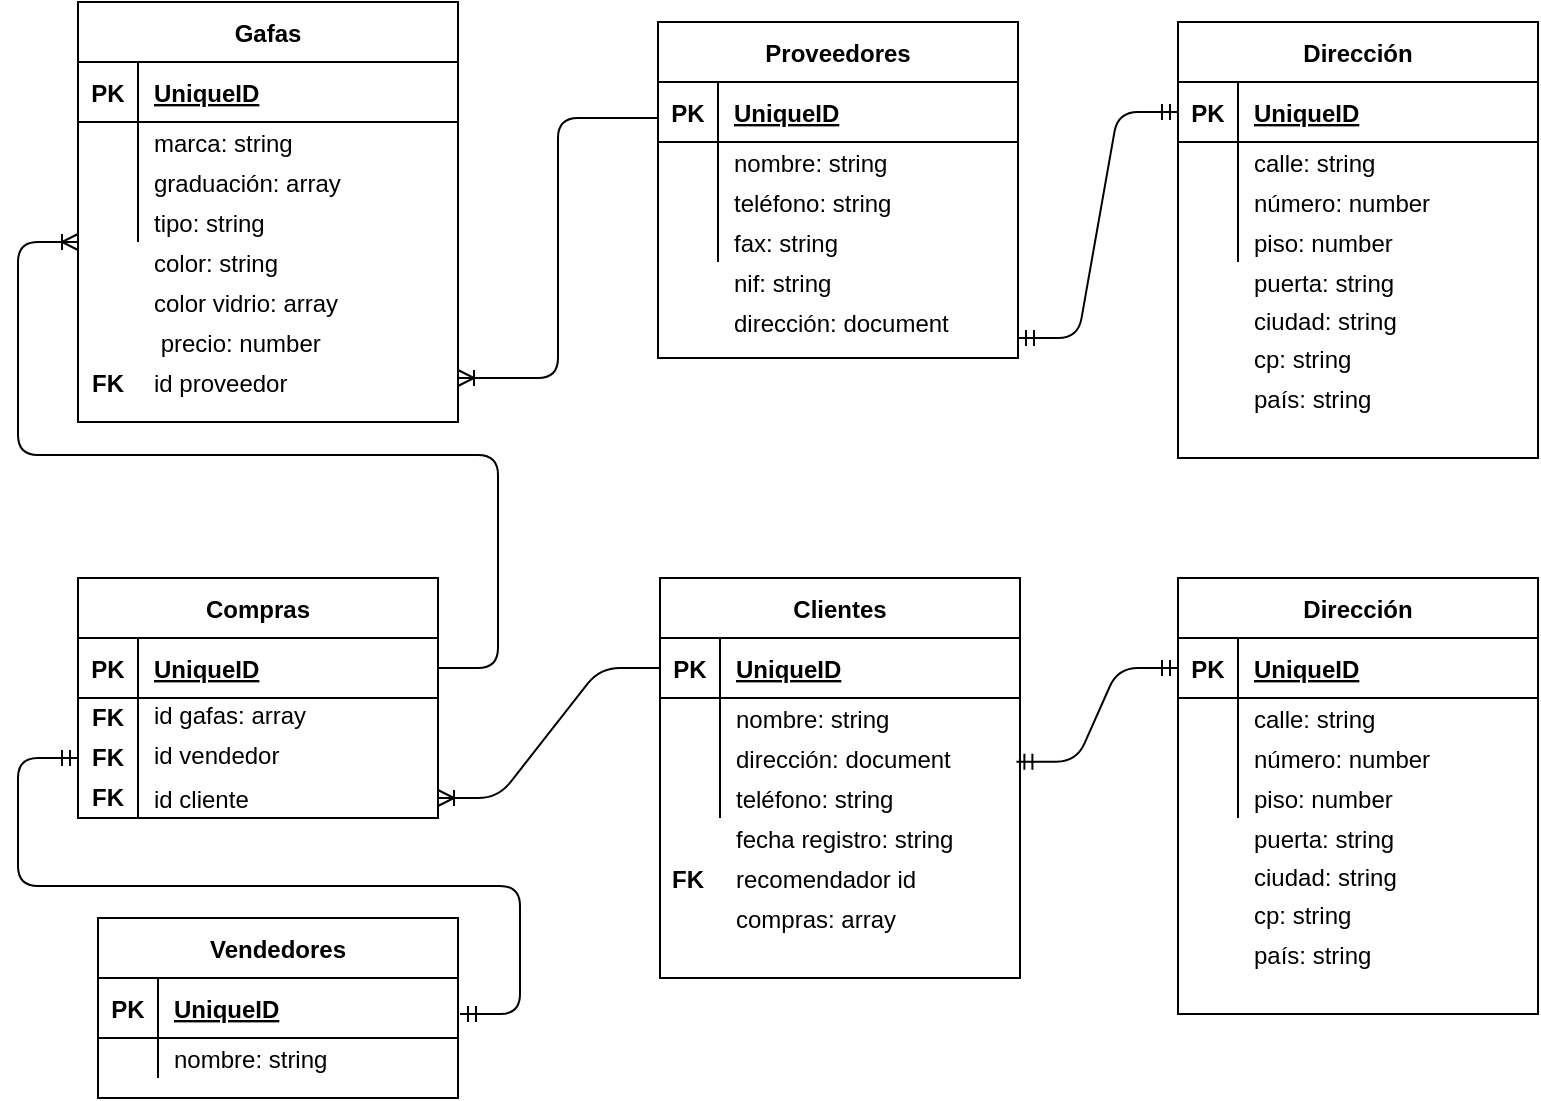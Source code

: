 <mxfile version="14.6.8" type="device"><diagram id="4J3JW-3E3MVJyi-9fEN4" name="Page-1"><mxGraphModel dx="1462" dy="716" grid="1" gridSize="10" guides="1" tooltips="1" connect="1" arrows="1" fold="1" page="1" pageScale="1" pageWidth="827" pageHeight="1169" math="0" shadow="0"><root><mxCell id="0"/><mxCell id="1" parent="0"/><mxCell id="1CFol1CDiHy1a1L2gx2T-64" value="Gafas" style="shape=table;startSize=30;container=1;collapsible=1;childLayout=tableLayout;fixedRows=1;rowLines=0;fontStyle=1;align=center;resizeLast=1;labelBackgroundColor=#ffffff;" parent="1" vertex="1"><mxGeometry x="160" y="2" width="190" height="210" as="geometry"/></mxCell><mxCell id="1CFol1CDiHy1a1L2gx2T-65" value="" style="shape=partialRectangle;collapsible=0;dropTarget=0;pointerEvents=0;fillColor=none;top=0;left=0;bottom=1;right=0;points=[[0,0.5],[1,0.5]];portConstraint=eastwest;" parent="1CFol1CDiHy1a1L2gx2T-64" vertex="1"><mxGeometry y="30" width="190" height="30" as="geometry"/></mxCell><mxCell id="1CFol1CDiHy1a1L2gx2T-66" value="PK" style="shape=partialRectangle;connectable=0;fillColor=none;top=0;left=0;bottom=0;right=0;fontStyle=1;overflow=hidden;" parent="1CFol1CDiHy1a1L2gx2T-65" vertex="1"><mxGeometry width="30" height="30" as="geometry"/></mxCell><mxCell id="1CFol1CDiHy1a1L2gx2T-67" value="UniqueID" style="shape=partialRectangle;connectable=0;fillColor=none;top=0;left=0;bottom=0;right=0;align=left;spacingLeft=6;fontStyle=5;overflow=hidden;" parent="1CFol1CDiHy1a1L2gx2T-65" vertex="1"><mxGeometry x="30" width="160" height="30" as="geometry"/></mxCell><mxCell id="1CFol1CDiHy1a1L2gx2T-68" value="" style="shape=partialRectangle;collapsible=0;dropTarget=0;pointerEvents=0;fillColor=none;top=0;left=0;bottom=0;right=0;points=[[0,0.5],[1,0.5]];portConstraint=eastwest;" parent="1CFol1CDiHy1a1L2gx2T-64" vertex="1"><mxGeometry y="60" width="190" height="20" as="geometry"/></mxCell><mxCell id="1CFol1CDiHy1a1L2gx2T-69" value="" style="shape=partialRectangle;connectable=0;fillColor=none;top=0;left=0;bottom=0;right=0;editable=1;overflow=hidden;" parent="1CFol1CDiHy1a1L2gx2T-68" vertex="1"><mxGeometry width="30" height="20" as="geometry"/></mxCell><mxCell id="1CFol1CDiHy1a1L2gx2T-70" value="marca: string" style="shape=partialRectangle;connectable=0;fillColor=none;top=0;left=0;bottom=0;right=0;align=left;spacingLeft=6;overflow=hidden;" parent="1CFol1CDiHy1a1L2gx2T-68" vertex="1"><mxGeometry x="30" width="160" height="20" as="geometry"/></mxCell><mxCell id="1CFol1CDiHy1a1L2gx2T-71" value="" style="shape=partialRectangle;collapsible=0;dropTarget=0;pointerEvents=0;fillColor=none;top=0;left=0;bottom=0;right=0;points=[[0,0.5],[1,0.5]];portConstraint=eastwest;" parent="1CFol1CDiHy1a1L2gx2T-64" vertex="1"><mxGeometry y="80" width="190" height="20" as="geometry"/></mxCell><mxCell id="1CFol1CDiHy1a1L2gx2T-72" value="" style="shape=partialRectangle;connectable=0;fillColor=none;top=0;left=0;bottom=0;right=0;editable=1;overflow=hidden;" parent="1CFol1CDiHy1a1L2gx2T-71" vertex="1"><mxGeometry width="30" height="20" as="geometry"/></mxCell><mxCell id="1CFol1CDiHy1a1L2gx2T-73" value="graduación: array" style="shape=partialRectangle;connectable=0;fillColor=none;top=0;left=0;bottom=0;right=0;align=left;spacingLeft=6;overflow=hidden;" parent="1CFol1CDiHy1a1L2gx2T-71" vertex="1"><mxGeometry x="30" width="160" height="20" as="geometry"/></mxCell><mxCell id="1CFol1CDiHy1a1L2gx2T-74" value="" style="shape=partialRectangle;collapsible=0;dropTarget=0;pointerEvents=0;fillColor=none;top=0;left=0;bottom=0;right=0;points=[[0,0.5],[1,0.5]];portConstraint=eastwest;" parent="1CFol1CDiHy1a1L2gx2T-64" vertex="1"><mxGeometry y="100" width="190" height="20" as="geometry"/></mxCell><mxCell id="1CFol1CDiHy1a1L2gx2T-75" value="" style="shape=partialRectangle;connectable=0;fillColor=none;top=0;left=0;bottom=0;right=0;editable=1;overflow=hidden;" parent="1CFol1CDiHy1a1L2gx2T-74" vertex="1"><mxGeometry width="30" height="20" as="geometry"/></mxCell><mxCell id="1CFol1CDiHy1a1L2gx2T-76" value="tipo: string" style="shape=partialRectangle;connectable=0;fillColor=none;top=0;left=0;bottom=0;right=0;align=left;spacingLeft=6;overflow=hidden;" parent="1CFol1CDiHy1a1L2gx2T-74" vertex="1"><mxGeometry x="30" width="160" height="20" as="geometry"/></mxCell><mxCell id="1CFol1CDiHy1a1L2gx2T-77" value="color: string" style="shape=partialRectangle;connectable=0;fillColor=none;top=0;left=0;bottom=0;right=0;align=left;spacingLeft=6;overflow=hidden;" parent="1" vertex="1"><mxGeometry x="190" y="122" width="150" height="20" as="geometry"/></mxCell><mxCell id="1CFol1CDiHy1a1L2gx2T-78" value="color vidrio: array" style="shape=partialRectangle;connectable=0;fillColor=none;top=0;left=0;bottom=0;right=0;align=left;spacingLeft=6;overflow=hidden;" parent="1" vertex="1"><mxGeometry x="190" y="142" width="150" height="20" as="geometry"/></mxCell><mxCell id="1CFol1CDiHy1a1L2gx2T-79" value=" precio: number" style="shape=partialRectangle;connectable=0;fillColor=none;top=0;left=0;bottom=0;right=0;align=left;spacingLeft=6;overflow=hidden;" parent="1" vertex="1"><mxGeometry x="190" y="162" width="150" height="20" as="geometry"/></mxCell><mxCell id="1CFol1CDiHy1a1L2gx2T-80" value="id proveedor" style="shape=partialRectangle;connectable=0;fillColor=none;top=0;left=0;bottom=0;right=0;align=left;spacingLeft=6;overflow=hidden;" parent="1" vertex="1"><mxGeometry x="190" y="182" width="150" height="20" as="geometry"/></mxCell><mxCell id="1CFol1CDiHy1a1L2gx2T-81" value="FK" style="shape=partialRectangle;connectable=0;fillColor=none;top=0;left=0;bottom=0;right=0;fontStyle=1;overflow=hidden;" parent="1" vertex="1"><mxGeometry x="160" y="177" width="30" height="30" as="geometry"/></mxCell><mxCell id="1CFol1CDiHy1a1L2gx2T-87" value="Proveedores" style="shape=table;startSize=30;container=1;collapsible=1;childLayout=tableLayout;fixedRows=1;rowLines=0;fontStyle=1;align=center;resizeLast=1;labelBackgroundColor=#ffffff;" parent="1" vertex="1"><mxGeometry x="450" y="12" width="180" height="168" as="geometry"/></mxCell><mxCell id="1CFol1CDiHy1a1L2gx2T-88" value="" style="shape=partialRectangle;collapsible=0;dropTarget=0;pointerEvents=0;fillColor=none;top=0;left=0;bottom=1;right=0;points=[[0,0.5],[1,0.5]];portConstraint=eastwest;" parent="1CFol1CDiHy1a1L2gx2T-87" vertex="1"><mxGeometry y="30" width="180" height="30" as="geometry"/></mxCell><mxCell id="1CFol1CDiHy1a1L2gx2T-89" value="PK" style="shape=partialRectangle;connectable=0;fillColor=none;top=0;left=0;bottom=0;right=0;fontStyle=1;overflow=hidden;" parent="1CFol1CDiHy1a1L2gx2T-88" vertex="1"><mxGeometry width="30" height="30" as="geometry"/></mxCell><mxCell id="1CFol1CDiHy1a1L2gx2T-90" value="UniqueID" style="shape=partialRectangle;connectable=0;fillColor=none;top=0;left=0;bottom=0;right=0;align=left;spacingLeft=6;fontStyle=5;overflow=hidden;" parent="1CFol1CDiHy1a1L2gx2T-88" vertex="1"><mxGeometry x="30" width="150" height="30" as="geometry"/></mxCell><mxCell id="1CFol1CDiHy1a1L2gx2T-91" value="" style="shape=partialRectangle;collapsible=0;dropTarget=0;pointerEvents=0;fillColor=none;top=0;left=0;bottom=0;right=0;points=[[0,0.5],[1,0.5]];portConstraint=eastwest;" parent="1CFol1CDiHy1a1L2gx2T-87" vertex="1"><mxGeometry y="60" width="180" height="20" as="geometry"/></mxCell><mxCell id="1CFol1CDiHy1a1L2gx2T-92" value="" style="shape=partialRectangle;connectable=0;fillColor=none;top=0;left=0;bottom=0;right=0;editable=1;overflow=hidden;" parent="1CFol1CDiHy1a1L2gx2T-91" vertex="1"><mxGeometry width="30" height="20" as="geometry"/></mxCell><mxCell id="1CFol1CDiHy1a1L2gx2T-93" value="nombre: string" style="shape=partialRectangle;connectable=0;fillColor=none;top=0;left=0;bottom=0;right=0;align=left;spacingLeft=6;overflow=hidden;" parent="1CFol1CDiHy1a1L2gx2T-91" vertex="1"><mxGeometry x="30" width="150" height="20" as="geometry"/></mxCell><mxCell id="1CFol1CDiHy1a1L2gx2T-94" value="" style="shape=partialRectangle;collapsible=0;dropTarget=0;pointerEvents=0;fillColor=none;top=0;left=0;bottom=0;right=0;points=[[0,0.5],[1,0.5]];portConstraint=eastwest;" parent="1CFol1CDiHy1a1L2gx2T-87" vertex="1"><mxGeometry y="80" width="180" height="20" as="geometry"/></mxCell><mxCell id="1CFol1CDiHy1a1L2gx2T-95" value="" style="shape=partialRectangle;connectable=0;fillColor=none;top=0;left=0;bottom=0;right=0;editable=1;overflow=hidden;" parent="1CFol1CDiHy1a1L2gx2T-94" vertex="1"><mxGeometry width="30" height="20" as="geometry"/></mxCell><mxCell id="1CFol1CDiHy1a1L2gx2T-96" value="teléfono: string" style="shape=partialRectangle;connectable=0;fillColor=none;top=0;left=0;bottom=0;right=0;align=left;spacingLeft=6;overflow=hidden;" parent="1CFol1CDiHy1a1L2gx2T-94" vertex="1"><mxGeometry x="30" width="150" height="20" as="geometry"/></mxCell><mxCell id="1CFol1CDiHy1a1L2gx2T-97" value="" style="shape=partialRectangle;collapsible=0;dropTarget=0;pointerEvents=0;fillColor=none;top=0;left=0;bottom=0;right=0;points=[[0,0.5],[1,0.5]];portConstraint=eastwest;" parent="1CFol1CDiHy1a1L2gx2T-87" vertex="1"><mxGeometry y="100" width="180" height="20" as="geometry"/></mxCell><mxCell id="1CFol1CDiHy1a1L2gx2T-98" value="" style="shape=partialRectangle;connectable=0;fillColor=none;top=0;left=0;bottom=0;right=0;editable=1;overflow=hidden;" parent="1CFol1CDiHy1a1L2gx2T-97" vertex="1"><mxGeometry width="30" height="20" as="geometry"/></mxCell><mxCell id="1CFol1CDiHy1a1L2gx2T-99" value="fax: string" style="shape=partialRectangle;connectable=0;fillColor=none;top=0;left=0;bottom=0;right=0;align=left;spacingLeft=6;overflow=hidden;" parent="1CFol1CDiHy1a1L2gx2T-97" vertex="1"><mxGeometry x="30" width="150" height="20" as="geometry"/></mxCell><mxCell id="1CFol1CDiHy1a1L2gx2T-100" value="nif: string" style="shape=partialRectangle;connectable=0;fillColor=none;top=0;left=0;bottom=0;right=0;align=left;spacingLeft=6;overflow=hidden;" parent="1" vertex="1"><mxGeometry x="480" y="132" width="150" height="20" as="geometry"/></mxCell><mxCell id="1CFol1CDiHy1a1L2gx2T-101" value="dirección: document" style="shape=partialRectangle;connectable=0;fillColor=none;top=0;left=0;bottom=0;right=0;align=left;spacingLeft=6;overflow=hidden;" parent="1" vertex="1"><mxGeometry x="480" y="152" width="150" height="20" as="geometry"/></mxCell><mxCell id="1CFol1CDiHy1a1L2gx2T-119" value="Dirección" style="shape=table;startSize=30;container=1;collapsible=1;childLayout=tableLayout;fixedRows=1;rowLines=0;fontStyle=1;align=center;resizeLast=1;labelBackgroundColor=#ffffff;" parent="1" vertex="1"><mxGeometry x="710" y="12" width="180" height="218" as="geometry"/></mxCell><mxCell id="1CFol1CDiHy1a1L2gx2T-120" value="" style="shape=partialRectangle;collapsible=0;dropTarget=0;pointerEvents=0;fillColor=none;top=0;left=0;bottom=1;right=0;points=[[0,0.5],[1,0.5]];portConstraint=eastwest;" parent="1CFol1CDiHy1a1L2gx2T-119" vertex="1"><mxGeometry y="30" width="180" height="30" as="geometry"/></mxCell><mxCell id="1CFol1CDiHy1a1L2gx2T-121" value="PK" style="shape=partialRectangle;connectable=0;fillColor=none;top=0;left=0;bottom=0;right=0;fontStyle=1;overflow=hidden;" parent="1CFol1CDiHy1a1L2gx2T-120" vertex="1"><mxGeometry width="30" height="30" as="geometry"/></mxCell><mxCell id="1CFol1CDiHy1a1L2gx2T-122" value="UniqueID" style="shape=partialRectangle;connectable=0;fillColor=none;top=0;left=0;bottom=0;right=0;align=left;spacingLeft=6;fontStyle=5;overflow=hidden;" parent="1CFol1CDiHy1a1L2gx2T-120" vertex="1"><mxGeometry x="30" width="150" height="30" as="geometry"/></mxCell><mxCell id="1CFol1CDiHy1a1L2gx2T-123" value="" style="shape=partialRectangle;collapsible=0;dropTarget=0;pointerEvents=0;fillColor=none;top=0;left=0;bottom=0;right=0;points=[[0,0.5],[1,0.5]];portConstraint=eastwest;" parent="1CFol1CDiHy1a1L2gx2T-119" vertex="1"><mxGeometry y="60" width="180" height="20" as="geometry"/></mxCell><mxCell id="1CFol1CDiHy1a1L2gx2T-124" value="" style="shape=partialRectangle;connectable=0;fillColor=none;top=0;left=0;bottom=0;right=0;editable=1;overflow=hidden;" parent="1CFol1CDiHy1a1L2gx2T-123" vertex="1"><mxGeometry width="30" height="20" as="geometry"/></mxCell><mxCell id="1CFol1CDiHy1a1L2gx2T-125" value="calle: string" style="shape=partialRectangle;connectable=0;fillColor=none;top=0;left=0;bottom=0;right=0;align=left;spacingLeft=6;overflow=hidden;" parent="1CFol1CDiHy1a1L2gx2T-123" vertex="1"><mxGeometry x="30" width="150" height="20" as="geometry"/></mxCell><mxCell id="1CFol1CDiHy1a1L2gx2T-126" value="" style="shape=partialRectangle;collapsible=0;dropTarget=0;pointerEvents=0;fillColor=none;top=0;left=0;bottom=0;right=0;points=[[0,0.5],[1,0.5]];portConstraint=eastwest;" parent="1CFol1CDiHy1a1L2gx2T-119" vertex="1"><mxGeometry y="80" width="180" height="20" as="geometry"/></mxCell><mxCell id="1CFol1CDiHy1a1L2gx2T-127" value="" style="shape=partialRectangle;connectable=0;fillColor=none;top=0;left=0;bottom=0;right=0;editable=1;overflow=hidden;" parent="1CFol1CDiHy1a1L2gx2T-126" vertex="1"><mxGeometry width="30" height="20" as="geometry"/></mxCell><mxCell id="1CFol1CDiHy1a1L2gx2T-128" value="número: number" style="shape=partialRectangle;connectable=0;fillColor=none;top=0;left=0;bottom=0;right=0;align=left;spacingLeft=6;overflow=hidden;" parent="1CFol1CDiHy1a1L2gx2T-126" vertex="1"><mxGeometry x="30" width="150" height="20" as="geometry"/></mxCell><mxCell id="1CFol1CDiHy1a1L2gx2T-129" value="" style="shape=partialRectangle;collapsible=0;dropTarget=0;pointerEvents=0;fillColor=none;top=0;left=0;bottom=0;right=0;points=[[0,0.5],[1,0.5]];portConstraint=eastwest;" parent="1CFol1CDiHy1a1L2gx2T-119" vertex="1"><mxGeometry y="100" width="180" height="20" as="geometry"/></mxCell><mxCell id="1CFol1CDiHy1a1L2gx2T-130" value="" style="shape=partialRectangle;connectable=0;fillColor=none;top=0;left=0;bottom=0;right=0;editable=1;overflow=hidden;" parent="1CFol1CDiHy1a1L2gx2T-129" vertex="1"><mxGeometry width="30" height="20" as="geometry"/></mxCell><mxCell id="1CFol1CDiHy1a1L2gx2T-131" value="piso: number" style="shape=partialRectangle;connectable=0;fillColor=none;top=0;left=0;bottom=0;right=0;align=left;spacingLeft=6;overflow=hidden;" parent="1CFol1CDiHy1a1L2gx2T-129" vertex="1"><mxGeometry x="30" width="150" height="20" as="geometry"/></mxCell><mxCell id="1CFol1CDiHy1a1L2gx2T-132" value="puerta: string" style="shape=partialRectangle;connectable=0;fillColor=none;top=0;left=0;bottom=0;right=0;align=left;spacingLeft=6;overflow=hidden;" parent="1" vertex="1"><mxGeometry x="740" y="132" width="150" height="20" as="geometry"/></mxCell><mxCell id="1CFol1CDiHy1a1L2gx2T-133" value="ciudad: string" style="shape=partialRectangle;connectable=0;fillColor=none;top=0;left=0;bottom=0;right=0;align=left;spacingLeft=6;overflow=hidden;" parent="1" vertex="1"><mxGeometry x="740" y="152" width="150" height="18" as="geometry"/></mxCell><mxCell id="1CFol1CDiHy1a1L2gx2T-134" value="cp: string" style="shape=partialRectangle;connectable=0;fillColor=none;top=0;left=0;bottom=0;right=0;align=left;spacingLeft=6;overflow=hidden;" parent="1" vertex="1"><mxGeometry x="740" y="170" width="150" height="20" as="geometry"/></mxCell><mxCell id="1CFol1CDiHy1a1L2gx2T-135" value="país: string" style="shape=partialRectangle;connectable=0;fillColor=none;top=0;left=0;bottom=0;right=0;align=left;spacingLeft=6;overflow=hidden;" parent="1" vertex="1"><mxGeometry x="740" y="190" width="150" height="20" as="geometry"/></mxCell><mxCell id="1CFol1CDiHy1a1L2gx2T-151" value="Compras" style="shape=table;startSize=30;container=1;collapsible=1;childLayout=tableLayout;fixedRows=1;rowLines=0;fontStyle=1;align=center;resizeLast=1;labelBackgroundColor=#ffffff;" parent="1" vertex="1"><mxGeometry x="160" y="290" width="180" height="120" as="geometry"/></mxCell><mxCell id="1CFol1CDiHy1a1L2gx2T-152" value="" style="shape=partialRectangle;collapsible=0;dropTarget=0;pointerEvents=0;fillColor=none;top=0;left=0;bottom=1;right=0;points=[[0,0.5],[1,0.5]];portConstraint=eastwest;" parent="1CFol1CDiHy1a1L2gx2T-151" vertex="1"><mxGeometry y="30" width="180" height="30" as="geometry"/></mxCell><mxCell id="1CFol1CDiHy1a1L2gx2T-153" value="PK" style="shape=partialRectangle;connectable=0;fillColor=none;top=0;left=0;bottom=0;right=0;fontStyle=1;overflow=hidden;" parent="1CFol1CDiHy1a1L2gx2T-152" vertex="1"><mxGeometry width="30" height="30" as="geometry"/></mxCell><mxCell id="1CFol1CDiHy1a1L2gx2T-154" value="UniqueID" style="shape=partialRectangle;connectable=0;fillColor=none;top=0;left=0;bottom=0;right=0;align=left;spacingLeft=6;fontStyle=5;overflow=hidden;" parent="1CFol1CDiHy1a1L2gx2T-152" vertex="1"><mxGeometry x="30" width="150" height="30" as="geometry"/></mxCell><mxCell id="1CFol1CDiHy1a1L2gx2T-155" value="" style="shape=partialRectangle;collapsible=0;dropTarget=0;pointerEvents=0;fillColor=none;top=0;left=0;bottom=0;right=0;points=[[0,0.5],[1,0.5]];portConstraint=eastwest;" parent="1CFol1CDiHy1a1L2gx2T-151" vertex="1"><mxGeometry y="60" width="180" height="20" as="geometry"/></mxCell><mxCell id="1CFol1CDiHy1a1L2gx2T-156" value="" style="shape=partialRectangle;connectable=0;fillColor=none;top=0;left=0;bottom=0;right=0;editable=1;overflow=hidden;" parent="1CFol1CDiHy1a1L2gx2T-155" vertex="1"><mxGeometry width="30" height="20" as="geometry"/></mxCell><mxCell id="1CFol1CDiHy1a1L2gx2T-157" value="id gafas: array&#10;" style="shape=partialRectangle;connectable=0;fillColor=none;top=0;left=0;bottom=0;right=0;align=left;spacingLeft=6;overflow=hidden;" parent="1CFol1CDiHy1a1L2gx2T-155" vertex="1"><mxGeometry x="30" width="150" height="20" as="geometry"/></mxCell><mxCell id="1CFol1CDiHy1a1L2gx2T-158" value="" style="shape=partialRectangle;collapsible=0;dropTarget=0;pointerEvents=0;fillColor=none;top=0;left=0;bottom=0;right=0;points=[[0,0.5],[1,0.5]];portConstraint=eastwest;" parent="1CFol1CDiHy1a1L2gx2T-151" vertex="1"><mxGeometry y="80" width="180" height="20" as="geometry"/></mxCell><mxCell id="1CFol1CDiHy1a1L2gx2T-159" value="" style="shape=partialRectangle;connectable=0;fillColor=none;top=0;left=0;bottom=0;right=0;editable=1;overflow=hidden;" parent="1CFol1CDiHy1a1L2gx2T-158" vertex="1"><mxGeometry width="30" height="20" as="geometry"/></mxCell><mxCell id="1CFol1CDiHy1a1L2gx2T-160" value="id vendedor&#10;" style="shape=partialRectangle;connectable=0;fillColor=none;top=0;left=0;bottom=0;right=0;align=left;spacingLeft=6;overflow=hidden;" parent="1CFol1CDiHy1a1L2gx2T-158" vertex="1"><mxGeometry x="30" width="150" height="20" as="geometry"/></mxCell><mxCell id="1CFol1CDiHy1a1L2gx2T-161" value="" style="shape=partialRectangle;collapsible=0;dropTarget=0;pointerEvents=0;fillColor=none;top=0;left=0;bottom=0;right=0;points=[[0,0.5],[1,0.5]];portConstraint=eastwest;" parent="1CFol1CDiHy1a1L2gx2T-151" vertex="1"><mxGeometry y="100" width="180" height="20" as="geometry"/></mxCell><mxCell id="1CFol1CDiHy1a1L2gx2T-162" value="" style="shape=partialRectangle;connectable=0;fillColor=none;top=0;left=0;bottom=0;right=0;editable=1;overflow=hidden;" parent="1CFol1CDiHy1a1L2gx2T-161" vertex="1"><mxGeometry width="30" height="20" as="geometry"/></mxCell><mxCell id="1CFol1CDiHy1a1L2gx2T-163" value="id cliente" style="shape=partialRectangle;connectable=0;fillColor=none;top=0;left=0;bottom=0;right=0;align=left;spacingLeft=6;overflow=hidden;" parent="1CFol1CDiHy1a1L2gx2T-161" vertex="1"><mxGeometry x="30" width="150" height="20" as="geometry"/></mxCell><mxCell id="1CFol1CDiHy1a1L2gx2T-221" value="Clientes" style="shape=table;startSize=30;container=1;collapsible=1;childLayout=tableLayout;fixedRows=1;rowLines=0;fontStyle=1;align=center;resizeLast=1;labelBackgroundColor=#ffffff;" parent="1" vertex="1"><mxGeometry x="451" y="290" width="180" height="200" as="geometry"/></mxCell><mxCell id="1CFol1CDiHy1a1L2gx2T-222" value="" style="shape=partialRectangle;collapsible=0;dropTarget=0;pointerEvents=0;fillColor=none;top=0;left=0;bottom=1;right=0;points=[[0,0.5],[1,0.5]];portConstraint=eastwest;" parent="1CFol1CDiHy1a1L2gx2T-221" vertex="1"><mxGeometry y="30" width="180" height="30" as="geometry"/></mxCell><mxCell id="1CFol1CDiHy1a1L2gx2T-223" value="PK" style="shape=partialRectangle;connectable=0;fillColor=none;top=0;left=0;bottom=0;right=0;fontStyle=1;overflow=hidden;" parent="1CFol1CDiHy1a1L2gx2T-222" vertex="1"><mxGeometry width="30" height="30" as="geometry"/></mxCell><mxCell id="1CFol1CDiHy1a1L2gx2T-224" value="UniqueID" style="shape=partialRectangle;connectable=0;fillColor=none;top=0;left=0;bottom=0;right=0;align=left;spacingLeft=6;fontStyle=5;overflow=hidden;" parent="1CFol1CDiHy1a1L2gx2T-222" vertex="1"><mxGeometry x="30" width="150" height="30" as="geometry"/></mxCell><mxCell id="1CFol1CDiHy1a1L2gx2T-225" value="" style="shape=partialRectangle;collapsible=0;dropTarget=0;pointerEvents=0;fillColor=none;top=0;left=0;bottom=0;right=0;points=[[0,0.5],[1,0.5]];portConstraint=eastwest;" parent="1CFol1CDiHy1a1L2gx2T-221" vertex="1"><mxGeometry y="60" width="180" height="20" as="geometry"/></mxCell><mxCell id="1CFol1CDiHy1a1L2gx2T-226" value="" style="shape=partialRectangle;connectable=0;fillColor=none;top=0;left=0;bottom=0;right=0;editable=1;overflow=hidden;" parent="1CFol1CDiHy1a1L2gx2T-225" vertex="1"><mxGeometry width="30" height="20" as="geometry"/></mxCell><mxCell id="1CFol1CDiHy1a1L2gx2T-227" value="nombre: string" style="shape=partialRectangle;connectable=0;fillColor=none;top=0;left=0;bottom=0;right=0;align=left;spacingLeft=6;overflow=hidden;" parent="1CFol1CDiHy1a1L2gx2T-225" vertex="1"><mxGeometry x="30" width="150" height="20" as="geometry"/></mxCell><mxCell id="1CFol1CDiHy1a1L2gx2T-228" value="" style="shape=partialRectangle;collapsible=0;dropTarget=0;pointerEvents=0;fillColor=none;top=0;left=0;bottom=0;right=0;points=[[0,0.5],[1,0.5]];portConstraint=eastwest;" parent="1CFol1CDiHy1a1L2gx2T-221" vertex="1"><mxGeometry y="80" width="180" height="20" as="geometry"/></mxCell><mxCell id="1CFol1CDiHy1a1L2gx2T-229" value="" style="shape=partialRectangle;connectable=0;fillColor=none;top=0;left=0;bottom=0;right=0;editable=1;overflow=hidden;" parent="1CFol1CDiHy1a1L2gx2T-228" vertex="1"><mxGeometry width="30" height="20" as="geometry"/></mxCell><mxCell id="1CFol1CDiHy1a1L2gx2T-230" value="dirección: document" style="shape=partialRectangle;connectable=0;fillColor=none;top=0;left=0;bottom=0;right=0;align=left;spacingLeft=6;overflow=hidden;" parent="1CFol1CDiHy1a1L2gx2T-228" vertex="1"><mxGeometry x="30" width="150" height="20" as="geometry"/></mxCell><mxCell id="1CFol1CDiHy1a1L2gx2T-231" value="" style="shape=partialRectangle;collapsible=0;dropTarget=0;pointerEvents=0;fillColor=none;top=0;left=0;bottom=0;right=0;points=[[0,0.5],[1,0.5]];portConstraint=eastwest;" parent="1CFol1CDiHy1a1L2gx2T-221" vertex="1"><mxGeometry y="100" width="180" height="20" as="geometry"/></mxCell><mxCell id="1CFol1CDiHy1a1L2gx2T-232" value="" style="shape=partialRectangle;connectable=0;fillColor=none;top=0;left=0;bottom=0;right=0;editable=1;overflow=hidden;" parent="1CFol1CDiHy1a1L2gx2T-231" vertex="1"><mxGeometry width="30" height="20" as="geometry"/></mxCell><mxCell id="1CFol1CDiHy1a1L2gx2T-233" value="teléfono: string" style="shape=partialRectangle;connectable=0;fillColor=none;top=0;left=0;bottom=0;right=0;align=left;spacingLeft=6;overflow=hidden;" parent="1CFol1CDiHy1a1L2gx2T-231" vertex="1"><mxGeometry x="30" width="150" height="20" as="geometry"/></mxCell><mxCell id="1CFol1CDiHy1a1L2gx2T-234" value="fecha registro: string" style="shape=partialRectangle;connectable=0;fillColor=none;top=0;left=0;bottom=0;right=0;align=left;spacingLeft=6;overflow=hidden;" parent="1" vertex="1"><mxGeometry x="481" y="410" width="150" height="20" as="geometry"/></mxCell><mxCell id="1CFol1CDiHy1a1L2gx2T-235" value="recomendador id" style="shape=partialRectangle;connectable=0;fillColor=none;top=0;left=0;bottom=0;right=0;align=left;spacingLeft=6;overflow=hidden;" parent="1" vertex="1"><mxGeometry x="481" y="430" width="150" height="20" as="geometry"/></mxCell><mxCell id="1CFol1CDiHy1a1L2gx2T-236" value="compras: array" style="shape=partialRectangle;connectable=0;fillColor=none;top=0;left=0;bottom=0;right=0;align=left;spacingLeft=6;overflow=hidden;" parent="1" vertex="1"><mxGeometry x="481" y="450" width="150" height="20" as="geometry"/></mxCell><mxCell id="1CFol1CDiHy1a1L2gx2T-238" value="FK" style="shape=partialRectangle;connectable=0;fillColor=none;top=0;left=0;bottom=0;right=0;fontStyle=1;overflow=hidden;" parent="1" vertex="1"><mxGeometry x="450" y="425" width="30" height="30" as="geometry"/></mxCell><mxCell id="1CFol1CDiHy1a1L2gx2T-239" value="Dirección" style="shape=table;startSize=30;container=1;collapsible=1;childLayout=tableLayout;fixedRows=1;rowLines=0;fontStyle=1;align=center;resizeLast=1;labelBackgroundColor=#ffffff;" parent="1" vertex="1"><mxGeometry x="710" y="290" width="180" height="218" as="geometry"/></mxCell><mxCell id="1CFol1CDiHy1a1L2gx2T-240" value="" style="shape=partialRectangle;collapsible=0;dropTarget=0;pointerEvents=0;fillColor=none;top=0;left=0;bottom=1;right=0;points=[[0,0.5],[1,0.5]];portConstraint=eastwest;" parent="1CFol1CDiHy1a1L2gx2T-239" vertex="1"><mxGeometry y="30" width="180" height="30" as="geometry"/></mxCell><mxCell id="1CFol1CDiHy1a1L2gx2T-241" value="PK" style="shape=partialRectangle;connectable=0;fillColor=none;top=0;left=0;bottom=0;right=0;fontStyle=1;overflow=hidden;" parent="1CFol1CDiHy1a1L2gx2T-240" vertex="1"><mxGeometry width="30" height="30" as="geometry"/></mxCell><mxCell id="1CFol1CDiHy1a1L2gx2T-242" value="UniqueID" style="shape=partialRectangle;connectable=0;fillColor=none;top=0;left=0;bottom=0;right=0;align=left;spacingLeft=6;fontStyle=5;overflow=hidden;" parent="1CFol1CDiHy1a1L2gx2T-240" vertex="1"><mxGeometry x="30" width="150" height="30" as="geometry"/></mxCell><mxCell id="1CFol1CDiHy1a1L2gx2T-243" value="" style="shape=partialRectangle;collapsible=0;dropTarget=0;pointerEvents=0;fillColor=none;top=0;left=0;bottom=0;right=0;points=[[0,0.5],[1,0.5]];portConstraint=eastwest;" parent="1CFol1CDiHy1a1L2gx2T-239" vertex="1"><mxGeometry y="60" width="180" height="20" as="geometry"/></mxCell><mxCell id="1CFol1CDiHy1a1L2gx2T-244" value="" style="shape=partialRectangle;connectable=0;fillColor=none;top=0;left=0;bottom=0;right=0;editable=1;overflow=hidden;" parent="1CFol1CDiHy1a1L2gx2T-243" vertex="1"><mxGeometry width="30" height="20" as="geometry"/></mxCell><mxCell id="1CFol1CDiHy1a1L2gx2T-245" value="calle: string" style="shape=partialRectangle;connectable=0;fillColor=none;top=0;left=0;bottom=0;right=0;align=left;spacingLeft=6;overflow=hidden;" parent="1CFol1CDiHy1a1L2gx2T-243" vertex="1"><mxGeometry x="30" width="150" height="20" as="geometry"/></mxCell><mxCell id="1CFol1CDiHy1a1L2gx2T-246" value="" style="shape=partialRectangle;collapsible=0;dropTarget=0;pointerEvents=0;fillColor=none;top=0;left=0;bottom=0;right=0;points=[[0,0.5],[1,0.5]];portConstraint=eastwest;" parent="1CFol1CDiHy1a1L2gx2T-239" vertex="1"><mxGeometry y="80" width="180" height="20" as="geometry"/></mxCell><mxCell id="1CFol1CDiHy1a1L2gx2T-247" value="" style="shape=partialRectangle;connectable=0;fillColor=none;top=0;left=0;bottom=0;right=0;editable=1;overflow=hidden;" parent="1CFol1CDiHy1a1L2gx2T-246" vertex="1"><mxGeometry width="30" height="20" as="geometry"/></mxCell><mxCell id="1CFol1CDiHy1a1L2gx2T-248" value="número: number" style="shape=partialRectangle;connectable=0;fillColor=none;top=0;left=0;bottom=0;right=0;align=left;spacingLeft=6;overflow=hidden;" parent="1CFol1CDiHy1a1L2gx2T-246" vertex="1"><mxGeometry x="30" width="150" height="20" as="geometry"/></mxCell><mxCell id="1CFol1CDiHy1a1L2gx2T-249" value="" style="shape=partialRectangle;collapsible=0;dropTarget=0;pointerEvents=0;fillColor=none;top=0;left=0;bottom=0;right=0;points=[[0,0.5],[1,0.5]];portConstraint=eastwest;" parent="1CFol1CDiHy1a1L2gx2T-239" vertex="1"><mxGeometry y="100" width="180" height="20" as="geometry"/></mxCell><mxCell id="1CFol1CDiHy1a1L2gx2T-250" value="" style="shape=partialRectangle;connectable=0;fillColor=none;top=0;left=0;bottom=0;right=0;editable=1;overflow=hidden;" parent="1CFol1CDiHy1a1L2gx2T-249" vertex="1"><mxGeometry width="30" height="20" as="geometry"/></mxCell><mxCell id="1CFol1CDiHy1a1L2gx2T-251" value="piso: number" style="shape=partialRectangle;connectable=0;fillColor=none;top=0;left=0;bottom=0;right=0;align=left;spacingLeft=6;overflow=hidden;" parent="1CFol1CDiHy1a1L2gx2T-249" vertex="1"><mxGeometry x="30" width="150" height="20" as="geometry"/></mxCell><mxCell id="1CFol1CDiHy1a1L2gx2T-252" value="puerta: string" style="shape=partialRectangle;connectable=0;fillColor=none;top=0;left=0;bottom=0;right=0;align=left;spacingLeft=6;overflow=hidden;" parent="1" vertex="1"><mxGeometry x="740" y="410" width="150" height="20" as="geometry"/></mxCell><mxCell id="1CFol1CDiHy1a1L2gx2T-253" value="ciudad: string" style="shape=partialRectangle;connectable=0;fillColor=none;top=0;left=0;bottom=0;right=0;align=left;spacingLeft=6;overflow=hidden;" parent="1" vertex="1"><mxGeometry x="740" y="430" width="150" height="18" as="geometry"/></mxCell><mxCell id="1CFol1CDiHy1a1L2gx2T-254" value="cp: string" style="shape=partialRectangle;connectable=0;fillColor=none;top=0;left=0;bottom=0;right=0;align=left;spacingLeft=6;overflow=hidden;" parent="1" vertex="1"><mxGeometry x="740" y="448" width="150" height="20" as="geometry"/></mxCell><mxCell id="1CFol1CDiHy1a1L2gx2T-255" value="país: string" style="shape=partialRectangle;connectable=0;fillColor=none;top=0;left=0;bottom=0;right=0;align=left;spacingLeft=6;overflow=hidden;" parent="1" vertex="1"><mxGeometry x="740" y="468" width="150" height="20" as="geometry"/></mxCell><mxCell id="1CFol1CDiHy1a1L2gx2T-290" value="Vendedores" style="shape=table;startSize=30;container=1;collapsible=1;childLayout=tableLayout;fixedRows=1;rowLines=0;fontStyle=1;align=center;resizeLast=1;labelBackgroundColor=#ffffff;" parent="1" vertex="1"><mxGeometry x="170" y="460" width="180" height="90" as="geometry"/></mxCell><mxCell id="1CFol1CDiHy1a1L2gx2T-291" value="" style="shape=partialRectangle;collapsible=0;dropTarget=0;pointerEvents=0;fillColor=none;top=0;left=0;bottom=1;right=0;points=[[0,0.5],[1,0.5]];portConstraint=eastwest;" parent="1CFol1CDiHy1a1L2gx2T-290" vertex="1"><mxGeometry y="30" width="180" height="30" as="geometry"/></mxCell><mxCell id="1CFol1CDiHy1a1L2gx2T-292" value="PK" style="shape=partialRectangle;connectable=0;fillColor=none;top=0;left=0;bottom=0;right=0;fontStyle=1;overflow=hidden;" parent="1CFol1CDiHy1a1L2gx2T-291" vertex="1"><mxGeometry width="30" height="30" as="geometry"/></mxCell><mxCell id="1CFol1CDiHy1a1L2gx2T-293" value="UniqueID" style="shape=partialRectangle;connectable=0;fillColor=none;top=0;left=0;bottom=0;right=0;align=left;spacingLeft=6;fontStyle=5;overflow=hidden;" parent="1CFol1CDiHy1a1L2gx2T-291" vertex="1"><mxGeometry x="30" width="150" height="30" as="geometry"/></mxCell><mxCell id="1CFol1CDiHy1a1L2gx2T-294" value="" style="shape=partialRectangle;collapsible=0;dropTarget=0;pointerEvents=0;fillColor=none;top=0;left=0;bottom=0;right=0;points=[[0,0.5],[1,0.5]];portConstraint=eastwest;" parent="1CFol1CDiHy1a1L2gx2T-290" vertex="1"><mxGeometry y="60" width="180" height="20" as="geometry"/></mxCell><mxCell id="1CFol1CDiHy1a1L2gx2T-295" value="" style="shape=partialRectangle;connectable=0;fillColor=none;top=0;left=0;bottom=0;right=0;editable=1;overflow=hidden;" parent="1CFol1CDiHy1a1L2gx2T-294" vertex="1"><mxGeometry width="30" height="20" as="geometry"/></mxCell><mxCell id="1CFol1CDiHy1a1L2gx2T-296" value="nombre: string" style="shape=partialRectangle;connectable=0;fillColor=none;top=0;left=0;bottom=0;right=0;align=left;spacingLeft=6;overflow=hidden;" parent="1CFol1CDiHy1a1L2gx2T-294" vertex="1"><mxGeometry x="30" width="150" height="20" as="geometry"/></mxCell><mxCell id="1CFol1CDiHy1a1L2gx2T-311" value="" style="edgeStyle=elbowEdgeStyle;fontSize=12;html=1;endArrow=ERoneToMany;" parent="1" edge="1"><mxGeometry width="100" height="100" relative="1" as="geometry"><mxPoint x="450" y="60" as="sourcePoint"/><mxPoint x="350" y="190" as="targetPoint"/></mxGeometry></mxCell><mxCell id="1CFol1CDiHy1a1L2gx2T-314" value="" style="edgeStyle=entityRelationEdgeStyle;fontSize=12;html=1;endArrow=ERoneToMany;entryX=1;entryY=0.5;entryDx=0;entryDy=0;" parent="1" source="1CFol1CDiHy1a1L2gx2T-222" target="1CFol1CDiHy1a1L2gx2T-161" edge="1"><mxGeometry width="100" height="100" relative="1" as="geometry"><mxPoint x="440" y="330" as="sourcePoint"/><mxPoint x="390" y="397.6" as="targetPoint"/></mxGeometry></mxCell><mxCell id="1CFol1CDiHy1a1L2gx2T-317" value="" style="edgeStyle=entityRelationEdgeStyle;fontSize=12;html=1;endArrow=ERmandOne;startArrow=ERmandOne;entryX=0;entryY=0.5;entryDx=0;entryDy=0;" parent="1" target="1CFol1CDiHy1a1L2gx2T-120" edge="1"><mxGeometry width="100" height="100" relative="1" as="geometry"><mxPoint x="630" y="170" as="sourcePoint"/><mxPoint x="730" y="22" as="targetPoint"/></mxGeometry></mxCell><mxCell id="1CFol1CDiHy1a1L2gx2T-318" value="" style="edgeStyle=entityRelationEdgeStyle;fontSize=12;html=1;endArrow=ERmandOne;startArrow=ERmandOne;entryX=0;entryY=0.5;entryDx=0;entryDy=0;exitX=0.99;exitY=-0.407;exitDx=0;exitDy=0;exitPerimeter=0;" parent="1" source="1CFol1CDiHy1a1L2gx2T-231" target="1CFol1CDiHy1a1L2gx2T-240" edge="1"><mxGeometry width="100" height="100" relative="1" as="geometry"><mxPoint x="630" y="395" as="sourcePoint"/><mxPoint x="710" y="330" as="targetPoint"/></mxGeometry></mxCell><mxCell id="1CFol1CDiHy1a1L2gx2T-324" value="" style="edgeStyle=entityRelationEdgeStyle;fontSize=12;html=1;endArrow=ERmandOne;startArrow=ERmandOne;" parent="1" edge="1"><mxGeometry width="100" height="100" relative="1" as="geometry"><mxPoint x="351" y="508" as="sourcePoint"/><mxPoint x="160" y="380" as="targetPoint"/></mxGeometry></mxCell><mxCell id="1CFol1CDiHy1a1L2gx2T-327" value="" style="edgeStyle=entityRelationEdgeStyle;fontSize=12;html=1;endArrow=ERoneToMany;exitX=1;exitY=0.5;exitDx=0;exitDy=0;" parent="1" source="1CFol1CDiHy1a1L2gx2T-152" edge="1"><mxGeometry width="100" height="100" relative="1" as="geometry"><mxPoint x="60" y="222" as="sourcePoint"/><mxPoint x="160" y="122" as="targetPoint"/></mxGeometry></mxCell><mxCell id="D6-ObH-kVXFo8mTflTjQ-2" value="FK" style="shape=partialRectangle;connectable=0;fillColor=none;top=0;left=0;bottom=0;right=0;fontStyle=1;overflow=hidden;" vertex="1" parent="1"><mxGeometry x="160" y="364" width="30" height="30" as="geometry"/></mxCell><mxCell id="D6-ObH-kVXFo8mTflTjQ-3" value="FK" style="shape=partialRectangle;connectable=0;fillColor=none;top=0;left=0;bottom=0;right=0;fontStyle=1;overflow=hidden;" vertex="1" parent="1"><mxGeometry x="160" y="384" width="30" height="30" as="geometry"/></mxCell><mxCell id="D6-ObH-kVXFo8mTflTjQ-5" value="FK" style="shape=partialRectangle;connectable=0;fillColor=none;top=0;left=0;bottom=0;right=0;fontStyle=1;overflow=hidden;" vertex="1" parent="1"><mxGeometry x="160" y="344" width="30" height="30" as="geometry"/></mxCell></root></mxGraphModel></diagram></mxfile>
